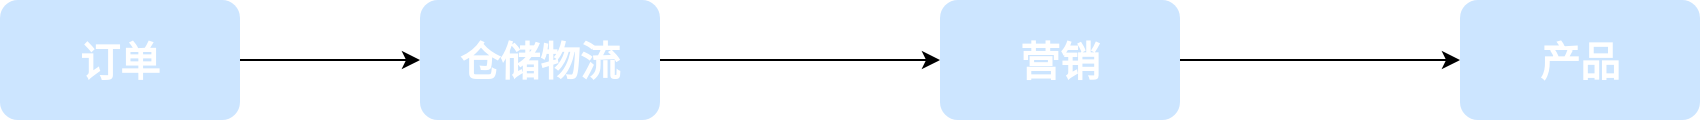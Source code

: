 <mxfile version="21.3.2" type="github">
  <diagram name="第 1 页" id="80kuKdCVV-wdO_9jsrGp">
    <mxGraphModel dx="2074" dy="1099" grid="1" gridSize="10" guides="1" tooltips="1" connect="1" arrows="1" fold="1" page="1" pageScale="1" pageWidth="850" pageHeight="1100" math="0" shadow="0">
      <root>
        <mxCell id="0" />
        <mxCell id="1" parent="0" />
        <mxCell id="czdUJdp83PrW3McMccCM-3" value="" style="edgeStyle=orthogonalEdgeStyle;rounded=0;orthogonalLoop=1;jettySize=auto;html=1;" parent="1" source="czdUJdp83PrW3McMccCM-1" target="czdUJdp83PrW3McMccCM-2" edge="1">
          <mxGeometry relative="1" as="geometry" />
        </mxCell>
        <mxCell id="czdUJdp83PrW3McMccCM-1" value="订单" style="rounded=1;whiteSpace=wrap;html=1;fillColor=#cce5ff;strokeColor=none;fontStyle=1;fontSize=20;fontColor=#FFFFFF;" parent="1" vertex="1">
          <mxGeometry y="140" width="120" height="60" as="geometry" />
        </mxCell>
        <mxCell id="czdUJdp83PrW3McMccCM-5" value="" style="edgeStyle=orthogonalEdgeStyle;rounded=0;orthogonalLoop=1;jettySize=auto;html=1;" parent="1" source="czdUJdp83PrW3McMccCM-2" target="czdUJdp83PrW3McMccCM-4" edge="1">
          <mxGeometry relative="1" as="geometry" />
        </mxCell>
        <mxCell id="czdUJdp83PrW3McMccCM-2" value="仓储物流" style="rounded=1;whiteSpace=wrap;html=1;fillColor=#cce5ff;strokeColor=none;labelBackgroundColor=none;fontSize=20;fontColor=#FFFFFF;fontStyle=1" parent="1" vertex="1">
          <mxGeometry x="210" y="140" width="120" height="60" as="geometry" />
        </mxCell>
        <mxCell id="czdUJdp83PrW3McMccCM-7" value="" style="edgeStyle=orthogonalEdgeStyle;rounded=0;orthogonalLoop=1;jettySize=auto;html=1;" parent="1" source="czdUJdp83PrW3McMccCM-4" target="czdUJdp83PrW3McMccCM-6" edge="1">
          <mxGeometry relative="1" as="geometry" />
        </mxCell>
        <mxCell id="czdUJdp83PrW3McMccCM-4" value="营销" style="rounded=1;whiteSpace=wrap;html=1;fillColor=#cce5ff;strokeColor=none;fontSize=20;fontColor=#FFFFFF;fontStyle=1" parent="1" vertex="1">
          <mxGeometry x="470" y="140" width="120" height="60" as="geometry" />
        </mxCell>
        <mxCell id="czdUJdp83PrW3McMccCM-6" value="产品" style="rounded=1;whiteSpace=wrap;html=1;fontStyle=1;fontSize=20;fillColor=#cce5ff;strokeColor=none;gradientColor=none;fontColor=#FFFFFF;" parent="1" vertex="1">
          <mxGeometry x="730" y="140" width="120" height="60" as="geometry" />
        </mxCell>
      </root>
    </mxGraphModel>
  </diagram>
</mxfile>
